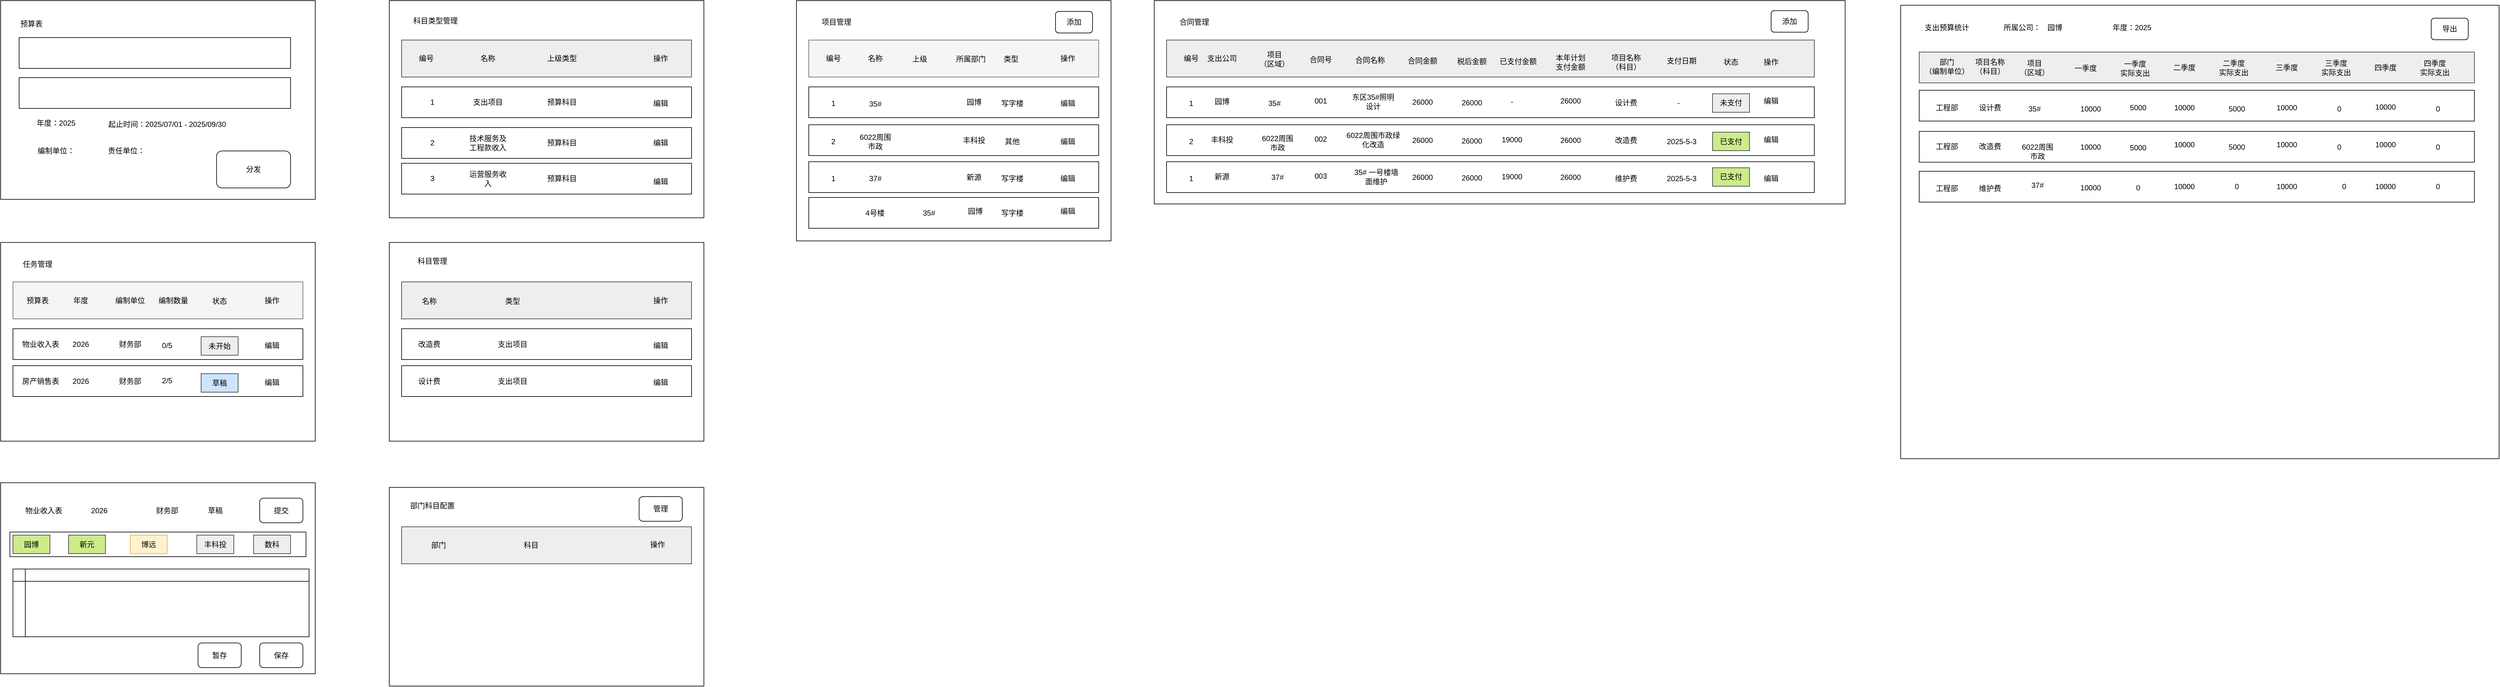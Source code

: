 <mxfile version="28.0.4">
  <diagram name="第 1 页" id="Y-6UnXWzn9jeEXDlogMS">
    <mxGraphModel dx="2514" dy="1351" grid="1" gridSize="10" guides="1" tooltips="1" connect="1" arrows="1" fold="1" page="1" pageScale="1" pageWidth="827" pageHeight="1169" math="0" shadow="0">
      <root>
        <mxCell id="0" />
        <mxCell id="1" parent="0" />
        <mxCell id="I_KxvgHxnJEYVX6ZV_vD-1" value="" style="rounded=0;whiteSpace=wrap;html=1;" parent="1" vertex="1">
          <mxGeometry x="50" y="80" width="510" height="322.5" as="geometry" />
        </mxCell>
        <mxCell id="I_KxvgHxnJEYVX6ZV_vD-2" value="预算表" style="text;html=1;align=center;verticalAlign=middle;whiteSpace=wrap;rounded=0;" parent="1" vertex="1">
          <mxGeometry x="70" y="102.5" width="60" height="30" as="geometry" />
        </mxCell>
        <mxCell id="I_KxvgHxnJEYVX6ZV_vD-3" value="" style="rounded=0;whiteSpace=wrap;html=1;" parent="1" vertex="1">
          <mxGeometry x="50" y="472.5" width="510" height="322.5" as="geometry" />
        </mxCell>
        <mxCell id="I_KxvgHxnJEYVX6ZV_vD-4" value="任务管理" style="text;html=1;align=center;verticalAlign=middle;whiteSpace=wrap;rounded=0;" parent="1" vertex="1">
          <mxGeometry x="80" y="492.5" width="60" height="30" as="geometry" />
        </mxCell>
        <mxCell id="I_KxvgHxnJEYVX6ZV_vD-5" value="" style="rounded=0;whiteSpace=wrap;html=1;fillColor=#f5f5f5;fontColor=#333333;strokeColor=#666666;" parent="1" vertex="1">
          <mxGeometry x="70" y="536.5" width="470" height="60" as="geometry" />
        </mxCell>
        <mxCell id="I_KxvgHxnJEYVX6ZV_vD-6" value="预算表" style="text;html=1;align=center;verticalAlign=middle;whiteSpace=wrap;rounded=0;" parent="1" vertex="1">
          <mxGeometry x="80" y="551.5" width="60" height="30" as="geometry" />
        </mxCell>
        <mxCell id="I_KxvgHxnJEYVX6ZV_vD-7" value="年度" style="text;html=1;align=center;verticalAlign=middle;whiteSpace=wrap;rounded=0;" parent="1" vertex="1">
          <mxGeometry x="150" y="551.5" width="60" height="30" as="geometry" />
        </mxCell>
        <mxCell id="I_KxvgHxnJEYVX6ZV_vD-8" value="编制单位" style="text;html=1;align=center;verticalAlign=middle;whiteSpace=wrap;rounded=0;" parent="1" vertex="1">
          <mxGeometry x="230" y="551.5" width="60" height="30" as="geometry" />
        </mxCell>
        <mxCell id="I_KxvgHxnJEYVX6ZV_vD-9" value="状态" style="text;html=1;align=center;verticalAlign=middle;whiteSpace=wrap;rounded=0;" parent="1" vertex="1">
          <mxGeometry x="375" y="552.5" width="60" height="30" as="geometry" />
        </mxCell>
        <mxCell id="I_KxvgHxnJEYVX6ZV_vD-10" value="操作" style="text;html=1;align=center;verticalAlign=middle;whiteSpace=wrap;rounded=0;" parent="1" vertex="1">
          <mxGeometry x="460" y="551.5" width="60" height="30" as="geometry" />
        </mxCell>
        <mxCell id="I_KxvgHxnJEYVX6ZV_vD-11" value="分发" style="rounded=1;whiteSpace=wrap;html=1;" parent="1" vertex="1">
          <mxGeometry x="400" y="324" width="120" height="60" as="geometry" />
        </mxCell>
        <mxCell id="I_KxvgHxnJEYVX6ZV_vD-12" value="" style="rounded=0;whiteSpace=wrap;html=1;" parent="1" vertex="1">
          <mxGeometry x="50" y="862.5" width="510" height="310" as="geometry" />
        </mxCell>
        <mxCell id="I_KxvgHxnJEYVX6ZV_vD-13" value="物业收入表" style="text;html=1;align=center;verticalAlign=middle;whiteSpace=wrap;rounded=0;" parent="1" vertex="1">
          <mxGeometry x="80" y="892.5" width="80" height="30" as="geometry" />
        </mxCell>
        <mxCell id="I_KxvgHxnJEYVX6ZV_vD-14" value="2026" style="text;html=1;align=center;verticalAlign=middle;whiteSpace=wrap;rounded=0;" parent="1" vertex="1">
          <mxGeometry x="180" y="892.5" width="60" height="30" as="geometry" />
        </mxCell>
        <mxCell id="I_KxvgHxnJEYVX6ZV_vD-15" value="财务部" style="text;html=1;align=center;verticalAlign=middle;whiteSpace=wrap;rounded=0;" parent="1" vertex="1">
          <mxGeometry x="290" y="892.5" width="60" height="30" as="geometry" />
        </mxCell>
        <mxCell id="I_KxvgHxnJEYVX6ZV_vD-16" value="草稿" style="text;html=1;align=center;verticalAlign=middle;whiteSpace=wrap;rounded=0;" parent="1" vertex="1">
          <mxGeometry x="368" y="892.5" width="60" height="30" as="geometry" />
        </mxCell>
        <mxCell id="I_KxvgHxnJEYVX6ZV_vD-17" value="" style="rounded=0;whiteSpace=wrap;html=1;" parent="1" vertex="1">
          <mxGeometry x="65" y="942.5" width="480" height="40" as="geometry" />
        </mxCell>
        <mxCell id="I_KxvgHxnJEYVX6ZV_vD-18" value="园博" style="text;html=1;align=center;verticalAlign=middle;whiteSpace=wrap;rounded=0;fillColor=#cdeb8b;strokeColor=#36393d;" parent="1" vertex="1">
          <mxGeometry x="70" y="947.5" width="60" height="30" as="geometry" />
        </mxCell>
        <mxCell id="I_KxvgHxnJEYVX6ZV_vD-19" value="新元" style="text;html=1;align=center;verticalAlign=middle;whiteSpace=wrap;rounded=0;fillColor=#cdeb8b;strokeColor=#36393d;" parent="1" vertex="1">
          <mxGeometry x="160" y="947.5" width="60" height="30" as="geometry" />
        </mxCell>
        <mxCell id="I_KxvgHxnJEYVX6ZV_vD-20" value="博远" style="text;html=1;align=center;verticalAlign=middle;whiteSpace=wrap;rounded=0;fillColor=#fff2cc;strokeColor=#d6b656;" parent="1" vertex="1">
          <mxGeometry x="260" y="947.5" width="60" height="30" as="geometry" />
        </mxCell>
        <mxCell id="I_KxvgHxnJEYVX6ZV_vD-21" value="丰科投" style="text;html=1;align=center;verticalAlign=middle;whiteSpace=wrap;rounded=0;fillColor=#eeeeee;strokeColor=#36393d;" parent="1" vertex="1">
          <mxGeometry x="368" y="947.5" width="60" height="30" as="geometry" />
        </mxCell>
        <mxCell id="I_KxvgHxnJEYVX6ZV_vD-22" value="数科" style="text;html=1;align=center;verticalAlign=middle;whiteSpace=wrap;rounded=0;fillColor=#eeeeee;strokeColor=#36393d;" parent="1" vertex="1">
          <mxGeometry x="460" y="947.5" width="60" height="30" as="geometry" />
        </mxCell>
        <mxCell id="I_KxvgHxnJEYVX6ZV_vD-23" value="" style="shape=internalStorage;whiteSpace=wrap;html=1;backgroundOutline=1;" parent="1" vertex="1">
          <mxGeometry x="70" y="1002.5" width="480" height="110" as="geometry" />
        </mxCell>
        <mxCell id="I_KxvgHxnJEYVX6ZV_vD-24" value="提交" style="rounded=1;whiteSpace=wrap;html=1;" parent="1" vertex="1">
          <mxGeometry x="470" y="887.5" width="70" height="40" as="geometry" />
        </mxCell>
        <mxCell id="I_KxvgHxnJEYVX6ZV_vD-25" value="保存" style="rounded=1;whiteSpace=wrap;html=1;" parent="1" vertex="1">
          <mxGeometry x="470" y="1122.5" width="70" height="40" as="geometry" />
        </mxCell>
        <mxCell id="I_KxvgHxnJEYVX6ZV_vD-26" value="" style="rounded=0;whiteSpace=wrap;html=1;" parent="1" vertex="1">
          <mxGeometry x="70" y="612.5" width="470" height="50" as="geometry" />
        </mxCell>
        <mxCell id="I_KxvgHxnJEYVX6ZV_vD-27" value="物业收入表" style="text;html=1;align=center;verticalAlign=middle;whiteSpace=wrap;rounded=0;" parent="1" vertex="1">
          <mxGeometry x="80" y="622.5" width="70" height="30" as="geometry" />
        </mxCell>
        <mxCell id="I_KxvgHxnJEYVX6ZV_vD-28" value="2026" style="text;html=1;align=center;verticalAlign=middle;whiteSpace=wrap;rounded=0;" parent="1" vertex="1">
          <mxGeometry x="150" y="622.5" width="60" height="30" as="geometry" />
        </mxCell>
        <mxCell id="I_KxvgHxnJEYVX6ZV_vD-29" value="财务部" style="text;html=1;align=center;verticalAlign=middle;whiteSpace=wrap;rounded=0;" parent="1" vertex="1">
          <mxGeometry x="230" y="622.5" width="60" height="30" as="geometry" />
        </mxCell>
        <mxCell id="I_KxvgHxnJEYVX6ZV_vD-30" value="未开始" style="text;html=1;align=center;verticalAlign=middle;whiteSpace=wrap;rounded=0;fillColor=#eeeeee;strokeColor=#36393d;" parent="1" vertex="1">
          <mxGeometry x="375" y="625.5" width="60" height="30" as="geometry" />
        </mxCell>
        <mxCell id="I_KxvgHxnJEYVX6ZV_vD-31" value="编辑" style="text;html=1;align=center;verticalAlign=middle;whiteSpace=wrap;rounded=0;" parent="1" vertex="1">
          <mxGeometry x="460" y="624.5" width="60" height="30" as="geometry" />
        </mxCell>
        <mxCell id="I_KxvgHxnJEYVX6ZV_vD-32" value="" style="rounded=0;whiteSpace=wrap;html=1;" parent="1" vertex="1">
          <mxGeometry x="70" y="672.5" width="470" height="50" as="geometry" />
        </mxCell>
        <mxCell id="I_KxvgHxnJEYVX6ZV_vD-33" value="房产销售表" style="text;html=1;align=center;verticalAlign=middle;whiteSpace=wrap;rounded=0;" parent="1" vertex="1">
          <mxGeometry x="80" y="682.5" width="70" height="30" as="geometry" />
        </mxCell>
        <mxCell id="I_KxvgHxnJEYVX6ZV_vD-34" value="2026" style="text;html=1;align=center;verticalAlign=middle;whiteSpace=wrap;rounded=0;" parent="1" vertex="1">
          <mxGeometry x="150" y="682.5" width="60" height="30" as="geometry" />
        </mxCell>
        <mxCell id="I_KxvgHxnJEYVX6ZV_vD-35" value="财务部" style="text;html=1;align=center;verticalAlign=middle;whiteSpace=wrap;rounded=0;" parent="1" vertex="1">
          <mxGeometry x="230" y="682.5" width="60" height="30" as="geometry" />
        </mxCell>
        <mxCell id="I_KxvgHxnJEYVX6ZV_vD-36" value="草稿" style="text;html=1;align=center;verticalAlign=middle;whiteSpace=wrap;rounded=0;fillColor=#cce5ff;strokeColor=#36393d;" parent="1" vertex="1">
          <mxGeometry x="375" y="685.5" width="60" height="30" as="geometry" />
        </mxCell>
        <mxCell id="I_KxvgHxnJEYVX6ZV_vD-37" value="编辑" style="text;html=1;align=center;verticalAlign=middle;whiteSpace=wrap;rounded=0;" parent="1" vertex="1">
          <mxGeometry x="460" y="684.5" width="60" height="30" as="geometry" />
        </mxCell>
        <mxCell id="I_KxvgHxnJEYVX6ZV_vD-38" value="" style="rounded=0;whiteSpace=wrap;html=1;" parent="1" vertex="1">
          <mxGeometry x="80" y="140" width="440" height="50" as="geometry" />
        </mxCell>
        <mxCell id="I_KxvgHxnJEYVX6ZV_vD-39" value="" style="rounded=0;whiteSpace=wrap;html=1;" parent="1" vertex="1">
          <mxGeometry x="80" y="205" width="440" height="50" as="geometry" />
        </mxCell>
        <mxCell id="I_KxvgHxnJEYVX6ZV_vD-80" value="" style="rounded=0;whiteSpace=wrap;html=1;" parent="1" vertex="1">
          <mxGeometry x="1340" y="80" width="510" height="390" as="geometry" />
        </mxCell>
        <mxCell id="I_KxvgHxnJEYVX6ZV_vD-81" value="项目管理" style="text;html=1;align=center;verticalAlign=middle;whiteSpace=wrap;rounded=0;" parent="1" vertex="1">
          <mxGeometry x="1340" y="100" width="130" height="30" as="geometry" />
        </mxCell>
        <mxCell id="I_KxvgHxnJEYVX6ZV_vD-82" value="" style="rounded=0;whiteSpace=wrap;html=1;fillColor=#f5f5f5;fontColor=#333333;strokeColor=#666666;" parent="1" vertex="1">
          <mxGeometry x="1360" y="144" width="470" height="60" as="geometry" />
        </mxCell>
        <mxCell id="I_KxvgHxnJEYVX6ZV_vD-83" value="编号" style="text;html=1;align=center;verticalAlign=middle;whiteSpace=wrap;rounded=0;" parent="1" vertex="1">
          <mxGeometry x="1370" y="159" width="60" height="30" as="geometry" />
        </mxCell>
        <mxCell id="I_KxvgHxnJEYVX6ZV_vD-84" value="名称" style="text;html=1;align=center;verticalAlign=middle;whiteSpace=wrap;rounded=0;" parent="1" vertex="1">
          <mxGeometry x="1437.5" y="159" width="60" height="30" as="geometry" />
        </mxCell>
        <mxCell id="I_KxvgHxnJEYVX6ZV_vD-85" value="所属部门" style="text;html=1;align=center;verticalAlign=middle;whiteSpace=wrap;rounded=0;" parent="1" vertex="1">
          <mxGeometry x="1593" y="160" width="60" height="30" as="geometry" />
        </mxCell>
        <mxCell id="I_KxvgHxnJEYVX6ZV_vD-86" value="操作" style="text;html=1;align=center;verticalAlign=middle;whiteSpace=wrap;rounded=0;" parent="1" vertex="1">
          <mxGeometry x="1750" y="159" width="60" height="30" as="geometry" />
        </mxCell>
        <mxCell id="I_KxvgHxnJEYVX6ZV_vD-87" value="" style="rounded=0;whiteSpace=wrap;html=1;" parent="1" vertex="1">
          <mxGeometry x="1360" y="220" width="470" height="50" as="geometry" />
        </mxCell>
        <mxCell id="I_KxvgHxnJEYVX6ZV_vD-88" value="园博" style="text;html=1;align=center;verticalAlign=middle;whiteSpace=wrap;rounded=0;" parent="1" vertex="1">
          <mxGeometry x="1598" y="230" width="60" height="30" as="geometry" />
        </mxCell>
        <mxCell id="I_KxvgHxnJEYVX6ZV_vD-89" value="编辑" style="text;html=1;align=center;verticalAlign=middle;whiteSpace=wrap;rounded=0;" parent="1" vertex="1">
          <mxGeometry x="1750" y="232" width="60" height="30" as="geometry" />
        </mxCell>
        <mxCell id="I_KxvgHxnJEYVX6ZV_vD-97" value="" style="rounded=0;whiteSpace=wrap;html=1;" parent="1" vertex="1">
          <mxGeometry x="1360" y="399.5" width="470" height="50" as="geometry" />
        </mxCell>
        <mxCell id="I_KxvgHxnJEYVX6ZV_vD-98" value="4号楼" style="text;html=1;align=center;verticalAlign=middle;whiteSpace=wrap;rounded=0;" parent="1" vertex="1">
          <mxGeometry x="1410" y="409.5" width="115" height="30" as="geometry" />
        </mxCell>
        <mxCell id="I_KxvgHxnJEYVX6ZV_vD-101" value="类型" style="text;html=1;align=center;verticalAlign=middle;whiteSpace=wrap;rounded=0;" parent="1" vertex="1">
          <mxGeometry x="1658" y="160" width="60" height="30" as="geometry" />
        </mxCell>
        <mxCell id="I_KxvgHxnJEYVX6ZV_vD-102" value="写字楼" style="text;html=1;align=center;verticalAlign=middle;whiteSpace=wrap;rounded=0;" parent="1" vertex="1">
          <mxGeometry x="1660" y="232" width="60" height="30" as="geometry" />
        </mxCell>
        <mxCell id="I_KxvgHxnJEYVX6ZV_vD-103" value="35#" style="text;html=1;align=center;verticalAlign=middle;whiteSpace=wrap;rounded=0;" parent="1" vertex="1">
          <mxGeometry x="1437.5" y="232.75" width="60" height="30" as="geometry" />
        </mxCell>
        <mxCell id="I_KxvgHxnJEYVX6ZV_vD-104" value="1" style="text;html=1;align=center;verticalAlign=middle;whiteSpace=wrap;rounded=0;" parent="1" vertex="1">
          <mxGeometry x="1370" y="232" width="60" height="30" as="geometry" />
        </mxCell>
        <mxCell id="I_KxvgHxnJEYVX6ZV_vD-105" value="" style="rounded=0;whiteSpace=wrap;html=1;" parent="1" vertex="1">
          <mxGeometry x="1360" y="281.5" width="470" height="50" as="geometry" />
        </mxCell>
        <mxCell id="I_KxvgHxnJEYVX6ZV_vD-106" value="丰科投" style="text;html=1;align=center;verticalAlign=middle;whiteSpace=wrap;rounded=0;" parent="1" vertex="1">
          <mxGeometry x="1598" y="291.5" width="60" height="30" as="geometry" />
        </mxCell>
        <mxCell id="I_KxvgHxnJEYVX6ZV_vD-107" value="编辑" style="text;html=1;align=center;verticalAlign=middle;whiteSpace=wrap;rounded=0;" parent="1" vertex="1">
          <mxGeometry x="1750" y="293.5" width="60" height="30" as="geometry" />
        </mxCell>
        <mxCell id="I_KxvgHxnJEYVX6ZV_vD-108" value="其他" style="text;html=1;align=center;verticalAlign=middle;whiteSpace=wrap;rounded=0;" parent="1" vertex="1">
          <mxGeometry x="1660" y="293.5" width="60" height="30" as="geometry" />
        </mxCell>
        <mxCell id="I_KxvgHxnJEYVX6ZV_vD-109" value="6022周围市政" style="text;html=1;align=center;verticalAlign=middle;whiteSpace=wrap;rounded=0;" parent="1" vertex="1">
          <mxGeometry x="1437.5" y="294.25" width="60" height="30" as="geometry" />
        </mxCell>
        <mxCell id="I_KxvgHxnJEYVX6ZV_vD-110" value="2" style="text;html=1;align=center;verticalAlign=middle;whiteSpace=wrap;rounded=0;" parent="1" vertex="1">
          <mxGeometry x="1370" y="293.5" width="60" height="30" as="geometry" />
        </mxCell>
        <mxCell id="I_KxvgHxnJEYVX6ZV_vD-111" value="" style="rounded=0;whiteSpace=wrap;html=1;" parent="1" vertex="1">
          <mxGeometry x="1360" y="341.5" width="470" height="50" as="geometry" />
        </mxCell>
        <mxCell id="I_KxvgHxnJEYVX6ZV_vD-112" value="新源" style="text;html=1;align=center;verticalAlign=middle;whiteSpace=wrap;rounded=0;" parent="1" vertex="1">
          <mxGeometry x="1598" y="351.5" width="60" height="30" as="geometry" />
        </mxCell>
        <mxCell id="I_KxvgHxnJEYVX6ZV_vD-113" value="编辑" style="text;html=1;align=center;verticalAlign=middle;whiteSpace=wrap;rounded=0;" parent="1" vertex="1">
          <mxGeometry x="1750" y="353.5" width="60" height="30" as="geometry" />
        </mxCell>
        <mxCell id="I_KxvgHxnJEYVX6ZV_vD-114" value="写字楼" style="text;html=1;align=center;verticalAlign=middle;whiteSpace=wrap;rounded=0;" parent="1" vertex="1">
          <mxGeometry x="1660" y="353.5" width="60" height="30" as="geometry" />
        </mxCell>
        <mxCell id="I_KxvgHxnJEYVX6ZV_vD-115" value="37#" style="text;html=1;align=center;verticalAlign=middle;whiteSpace=wrap;rounded=0;" parent="1" vertex="1">
          <mxGeometry x="1437.5" y="354.25" width="60" height="30" as="geometry" />
        </mxCell>
        <mxCell id="I_KxvgHxnJEYVX6ZV_vD-116" value="1" style="text;html=1;align=center;verticalAlign=middle;whiteSpace=wrap;rounded=0;" parent="1" vertex="1">
          <mxGeometry x="1370" y="353.5" width="60" height="30" as="geometry" />
        </mxCell>
        <mxCell id="I_KxvgHxnJEYVX6ZV_vD-128" value="添加" style="rounded=1;whiteSpace=wrap;html=1;" parent="1" vertex="1">
          <mxGeometry x="1760" y="97.5" width="60" height="35" as="geometry" />
        </mxCell>
        <mxCell id="SKkXFKjDcY55AdcUD5MD-1" value="" style="rounded=0;whiteSpace=wrap;html=1;" parent="1" vertex="1">
          <mxGeometry x="680" y="80" width="510" height="352.5" as="geometry" />
        </mxCell>
        <mxCell id="SKkXFKjDcY55AdcUD5MD-2" value="科目类型管理" style="text;html=1;align=center;verticalAlign=middle;whiteSpace=wrap;rounded=0;" parent="1" vertex="1">
          <mxGeometry x="690" y="97.5" width="130" height="30" as="geometry" />
        </mxCell>
        <mxCell id="SKkXFKjDcY55AdcUD5MD-3" value="" style="rounded=0;whiteSpace=wrap;html=1;fillColor=#eeeeee;strokeColor=#36393d;" parent="1" vertex="1">
          <mxGeometry x="700" y="144" width="470" height="60" as="geometry" />
        </mxCell>
        <mxCell id="SKkXFKjDcY55AdcUD5MD-4" value="编号" style="text;html=1;align=center;verticalAlign=middle;whiteSpace=wrap;rounded=0;" parent="1" vertex="1">
          <mxGeometry x="710" y="159" width="60" height="30" as="geometry" />
        </mxCell>
        <mxCell id="SKkXFKjDcY55AdcUD5MD-5" value="名称" style="text;html=1;align=center;verticalAlign=middle;whiteSpace=wrap;rounded=0;" parent="1" vertex="1">
          <mxGeometry x="810" y="159" width="60" height="30" as="geometry" />
        </mxCell>
        <mxCell id="SKkXFKjDcY55AdcUD5MD-6" value="上级类型" style="text;html=1;align=center;verticalAlign=middle;whiteSpace=wrap;rounded=0;" parent="1" vertex="1">
          <mxGeometry x="930" y="159" width="60" height="30" as="geometry" />
        </mxCell>
        <mxCell id="SKkXFKjDcY55AdcUD5MD-7" value="操作" style="text;html=1;align=center;verticalAlign=middle;whiteSpace=wrap;rounded=0;" parent="1" vertex="1">
          <mxGeometry x="1090" y="159" width="60" height="30" as="geometry" />
        </mxCell>
        <mxCell id="SKkXFKjDcY55AdcUD5MD-8" value="" style="rounded=0;whiteSpace=wrap;html=1;" parent="1" vertex="1">
          <mxGeometry x="700" y="220" width="470" height="50" as="geometry" />
        </mxCell>
        <mxCell id="SKkXFKjDcY55AdcUD5MD-9" value="支出项目" style="text;html=1;align=center;verticalAlign=middle;whiteSpace=wrap;rounded=0;" parent="1" vertex="1">
          <mxGeometry x="805" y="230" width="70" height="30" as="geometry" />
        </mxCell>
        <mxCell id="SKkXFKjDcY55AdcUD5MD-10" value="预算科目" style="text;html=1;align=center;verticalAlign=middle;whiteSpace=wrap;rounded=0;" parent="1" vertex="1">
          <mxGeometry x="930" y="230" width="60" height="30" as="geometry" />
        </mxCell>
        <mxCell id="SKkXFKjDcY55AdcUD5MD-11" value="编辑" style="text;html=1;align=center;verticalAlign=middle;whiteSpace=wrap;rounded=0;" parent="1" vertex="1">
          <mxGeometry x="1090" y="232" width="60" height="30" as="geometry" />
        </mxCell>
        <mxCell id="SKkXFKjDcY55AdcUD5MD-12" value="" style="rounded=0;whiteSpace=wrap;html=1;" parent="1" vertex="1">
          <mxGeometry x="680" y="472.5" width="510" height="322.5" as="geometry" />
        </mxCell>
        <mxCell id="SKkXFKjDcY55AdcUD5MD-13" value="科目管理" style="text;html=1;align=center;verticalAlign=middle;whiteSpace=wrap;rounded=0;" parent="1" vertex="1">
          <mxGeometry x="685" y="487.5" width="130" height="30" as="geometry" />
        </mxCell>
        <mxCell id="SKkXFKjDcY55AdcUD5MD-14" value="" style="rounded=0;whiteSpace=wrap;html=1;fillColor=#eeeeee;strokeColor=#36393d;" parent="1" vertex="1">
          <mxGeometry x="700" y="536.5" width="470" height="60" as="geometry" />
        </mxCell>
        <mxCell id="SKkXFKjDcY55AdcUD5MD-15" value="名称" style="text;html=1;align=center;verticalAlign=middle;whiteSpace=wrap;rounded=0;" parent="1" vertex="1">
          <mxGeometry x="715" y="552.5" width="60" height="30" as="geometry" />
        </mxCell>
        <mxCell id="SKkXFKjDcY55AdcUD5MD-16" value="操作" style="text;html=1;align=center;verticalAlign=middle;whiteSpace=wrap;rounded=0;" parent="1" vertex="1">
          <mxGeometry x="1090" y="551.5" width="60" height="30" as="geometry" />
        </mxCell>
        <mxCell id="SKkXFKjDcY55AdcUD5MD-17" value="" style="rounded=0;whiteSpace=wrap;html=1;" parent="1" vertex="1">
          <mxGeometry x="700" y="612.5" width="470" height="50" as="geometry" />
        </mxCell>
        <mxCell id="SKkXFKjDcY55AdcUD5MD-18" value="改造费" style="text;html=1;align=center;verticalAlign=middle;whiteSpace=wrap;rounded=0;" parent="1" vertex="1">
          <mxGeometry x="710" y="622.5" width="70" height="30" as="geometry" />
        </mxCell>
        <mxCell id="SKkXFKjDcY55AdcUD5MD-19" value="支出项目" style="text;html=1;align=center;verticalAlign=middle;whiteSpace=wrap;rounded=0;" parent="1" vertex="1">
          <mxGeometry x="850" y="622.5" width="60" height="30" as="geometry" />
        </mxCell>
        <mxCell id="SKkXFKjDcY55AdcUD5MD-21" value="编辑" style="text;html=1;align=center;verticalAlign=middle;whiteSpace=wrap;rounded=0;" parent="1" vertex="1">
          <mxGeometry x="1090" y="624.5" width="60" height="30" as="geometry" />
        </mxCell>
        <mxCell id="SKkXFKjDcY55AdcUD5MD-22" value="" style="rounded=0;whiteSpace=wrap;html=1;" parent="1" vertex="1">
          <mxGeometry x="700" y="672.5" width="470" height="50" as="geometry" />
        </mxCell>
        <mxCell id="SKkXFKjDcY55AdcUD5MD-23" value="设计费" style="text;html=1;align=center;verticalAlign=middle;whiteSpace=wrap;rounded=0;" parent="1" vertex="1">
          <mxGeometry x="710" y="682.5" width="70" height="30" as="geometry" />
        </mxCell>
        <mxCell id="SKkXFKjDcY55AdcUD5MD-24" value="支出项目" style="text;html=1;align=center;verticalAlign=middle;whiteSpace=wrap;rounded=0;" parent="1" vertex="1">
          <mxGeometry x="850" y="682.5" width="60" height="30" as="geometry" />
        </mxCell>
        <mxCell id="SKkXFKjDcY55AdcUD5MD-26" value="编辑" style="text;html=1;align=center;verticalAlign=middle;whiteSpace=wrap;rounded=0;" parent="1" vertex="1">
          <mxGeometry x="1090" y="684.5" width="60" height="30" as="geometry" />
        </mxCell>
        <mxCell id="SKkXFKjDcY55AdcUD5MD-28" value="类型" style="text;html=1;align=center;verticalAlign=middle;whiteSpace=wrap;rounded=0;" parent="1" vertex="1">
          <mxGeometry x="850" y="552.5" width="60" height="30" as="geometry" />
        </mxCell>
        <mxCell id="SKkXFKjDcY55AdcUD5MD-29" value="" style="rounded=0;whiteSpace=wrap;html=1;" parent="1" vertex="1">
          <mxGeometry x="700" y="286" width="470" height="50" as="geometry" />
        </mxCell>
        <mxCell id="SKkXFKjDcY55AdcUD5MD-30" value="技术服务及工程款收入" style="text;html=1;align=center;verticalAlign=middle;whiteSpace=wrap;rounded=0;" parent="1" vertex="1">
          <mxGeometry x="805" y="296" width="70" height="30" as="geometry" />
        </mxCell>
        <mxCell id="SKkXFKjDcY55AdcUD5MD-31" value="预算科目" style="text;html=1;align=center;verticalAlign=middle;whiteSpace=wrap;rounded=0;" parent="1" vertex="1">
          <mxGeometry x="930" y="296" width="60" height="30" as="geometry" />
        </mxCell>
        <mxCell id="SKkXFKjDcY55AdcUD5MD-32" value="" style="rounded=0;whiteSpace=wrap;html=1;" parent="1" vertex="1">
          <mxGeometry x="700" y="344" width="470" height="50" as="geometry" />
        </mxCell>
        <mxCell id="SKkXFKjDcY55AdcUD5MD-33" value="运营服务收入" style="text;html=1;align=center;verticalAlign=middle;whiteSpace=wrap;rounded=0;" parent="1" vertex="1">
          <mxGeometry x="805" y="354" width="70" height="30" as="geometry" />
        </mxCell>
        <mxCell id="SKkXFKjDcY55AdcUD5MD-34" value="预算科目" style="text;html=1;align=center;verticalAlign=middle;whiteSpace=wrap;rounded=0;" parent="1" vertex="1">
          <mxGeometry x="930" y="354" width="60" height="30" as="geometry" />
        </mxCell>
        <mxCell id="SKkXFKjDcY55AdcUD5MD-35" value="1" style="text;html=1;align=center;verticalAlign=middle;whiteSpace=wrap;rounded=0;" parent="1" vertex="1">
          <mxGeometry x="715" y="230" width="70" height="30" as="geometry" />
        </mxCell>
        <mxCell id="SKkXFKjDcY55AdcUD5MD-36" value="2" style="text;html=1;align=center;verticalAlign=middle;whiteSpace=wrap;rounded=0;" parent="1" vertex="1">
          <mxGeometry x="715" y="296" width="70" height="30" as="geometry" />
        </mxCell>
        <mxCell id="SKkXFKjDcY55AdcUD5MD-37" value="3" style="text;html=1;align=center;verticalAlign=middle;whiteSpace=wrap;rounded=0;" parent="1" vertex="1">
          <mxGeometry x="715" y="354" width="70" height="30" as="geometry" />
        </mxCell>
        <mxCell id="SKkXFKjDcY55AdcUD5MD-38" value="编辑" style="text;html=1;align=center;verticalAlign=middle;whiteSpace=wrap;rounded=0;" parent="1" vertex="1">
          <mxGeometry x="1090" y="296" width="60" height="30" as="geometry" />
        </mxCell>
        <mxCell id="SKkXFKjDcY55AdcUD5MD-39" value="编辑" style="text;html=1;align=center;verticalAlign=middle;whiteSpace=wrap;rounded=0;" parent="1" vertex="1">
          <mxGeometry x="1090" y="358.5" width="60" height="30" as="geometry" />
        </mxCell>
        <mxCell id="SKkXFKjDcY55AdcUD5MD-40" value="" style="rounded=0;whiteSpace=wrap;html=1;" parent="1" vertex="1">
          <mxGeometry x="3130" y="87.5" width="970" height="736" as="geometry" />
        </mxCell>
        <mxCell id="SKkXFKjDcY55AdcUD5MD-41" value="" style="rounded=0;whiteSpace=wrap;html=1;" parent="1" vertex="1">
          <mxGeometry x="3160" y="357" width="900" height="50" as="geometry" />
        </mxCell>
        <mxCell id="SKkXFKjDcY55AdcUD5MD-42" value="支出预算统计" style="text;html=1;align=center;verticalAlign=middle;whiteSpace=wrap;rounded=0;" parent="1" vertex="1">
          <mxGeometry x="3140" y="108.5" width="130" height="30" as="geometry" />
        </mxCell>
        <mxCell id="SKkXFKjDcY55AdcUD5MD-43" value="所属公司：" style="text;html=1;align=center;verticalAlign=middle;whiteSpace=wrap;rounded=0;" parent="1" vertex="1">
          <mxGeometry x="3272" y="108.5" width="110" height="30" as="geometry" />
        </mxCell>
        <mxCell id="SKkXFKjDcY55AdcUD5MD-44" value="园博" style="text;html=1;align=center;verticalAlign=middle;whiteSpace=wrap;rounded=0;" parent="1" vertex="1">
          <mxGeometry x="3350" y="108.5" width="60" height="30" as="geometry" />
        </mxCell>
        <mxCell id="SKkXFKjDcY55AdcUD5MD-45" value="" style="rounded=0;whiteSpace=wrap;html=1;fillColor=#eeeeee;strokeColor=#36393d;" parent="1" vertex="1">
          <mxGeometry x="3160" y="163.5" width="900" height="50" as="geometry" />
        </mxCell>
        <mxCell id="SKkXFKjDcY55AdcUD5MD-46" value="" style="rounded=0;whiteSpace=wrap;html=1;" parent="1" vertex="1">
          <mxGeometry x="3160" y="225.5" width="900" height="50" as="geometry" />
        </mxCell>
        <mxCell id="SKkXFKjDcY55AdcUD5MD-47" value="" style="rounded=0;whiteSpace=wrap;html=1;" parent="1" vertex="1">
          <mxGeometry x="3160" y="292.25" width="900" height="50" as="geometry" />
        </mxCell>
        <mxCell id="SKkXFKjDcY55AdcUD5MD-48" value="设计费" style="text;html=1;align=center;verticalAlign=middle;whiteSpace=wrap;rounded=0;" parent="1" vertex="1">
          <mxGeometry x="3240" y="238.5" width="70" height="30" as="geometry" />
        </mxCell>
        <mxCell id="SKkXFKjDcY55AdcUD5MD-49" value="改造费" style="text;html=1;align=center;verticalAlign=middle;whiteSpace=wrap;rounded=0;" parent="1" vertex="1">
          <mxGeometry x="3240" y="302.25" width="70" height="30" as="geometry" />
        </mxCell>
        <mxCell id="SKkXFKjDcY55AdcUD5MD-50" value="维护费" style="text;html=1;align=center;verticalAlign=middle;whiteSpace=wrap;rounded=0;" parent="1" vertex="1">
          <mxGeometry x="3240" y="370" width="70" height="30" as="geometry" />
        </mxCell>
        <mxCell id="SKkXFKjDcY55AdcUD5MD-51" value="项目名称&lt;br&gt;（科目）" style="text;html=1;align=center;verticalAlign=middle;whiteSpace=wrap;rounded=0;" parent="1" vertex="1">
          <mxGeometry x="3235" y="172.13" width="80" height="30" as="geometry" />
        </mxCell>
        <mxCell id="SKkXFKjDcY55AdcUD5MD-52" value="部门&lt;br&gt;（编制单位）" style="text;html=1;align=center;verticalAlign=middle;whiteSpace=wrap;rounded=0;" parent="1" vertex="1">
          <mxGeometry x="3165" y="172.13" width="80" height="30" as="geometry" />
        </mxCell>
        <mxCell id="SKkXFKjDcY55AdcUD5MD-53" value="工程部" style="text;html=1;align=center;verticalAlign=middle;whiteSpace=wrap;rounded=0;" parent="1" vertex="1">
          <mxGeometry x="3170" y="238.5" width="70" height="30" as="geometry" />
        </mxCell>
        <mxCell id="SKkXFKjDcY55AdcUD5MD-54" value="工程部" style="text;html=1;align=center;verticalAlign=middle;whiteSpace=wrap;rounded=0;" parent="1" vertex="1">
          <mxGeometry x="3170" y="302.25" width="70" height="30" as="geometry" />
        </mxCell>
        <mxCell id="SKkXFKjDcY55AdcUD5MD-55" value="工程部" style="text;html=1;align=center;verticalAlign=middle;whiteSpace=wrap;rounded=0;" parent="1" vertex="1">
          <mxGeometry x="3170" y="369.5" width="70" height="30" as="geometry" />
        </mxCell>
        <mxCell id="SKkXFKjDcY55AdcUD5MD-56" value="一季度" style="text;html=1;align=center;verticalAlign=middle;whiteSpace=wrap;rounded=0;" parent="1" vertex="1">
          <mxGeometry x="3390" y="175.25" width="80" height="30" as="geometry" />
        </mxCell>
        <mxCell id="SKkXFKjDcY55AdcUD5MD-57" value="10000" style="text;html=1;align=center;verticalAlign=middle;whiteSpace=wrap;rounded=0;" parent="1" vertex="1">
          <mxGeometry x="3403" y="241" width="70" height="30" as="geometry" />
        </mxCell>
        <mxCell id="SKkXFKjDcY55AdcUD5MD-58" value="5000" style="text;html=1;align=center;verticalAlign=middle;whiteSpace=wrap;rounded=0;" parent="1" vertex="1">
          <mxGeometry x="3480" y="238.5" width="70" height="30" as="geometry" />
        </mxCell>
        <mxCell id="SKkXFKjDcY55AdcUD5MD-59" value="10000" style="text;html=1;align=center;verticalAlign=middle;whiteSpace=wrap;rounded=0;" parent="1" vertex="1">
          <mxGeometry x="3403" y="368.75" width="70" height="30" as="geometry" />
        </mxCell>
        <mxCell id="SKkXFKjDcY55AdcUD5MD-60" value="10000" style="text;html=1;align=center;verticalAlign=middle;whiteSpace=wrap;rounded=0;" parent="1" vertex="1">
          <mxGeometry x="3403" y="302.5" width="70" height="30" as="geometry" />
        </mxCell>
        <mxCell id="SKkXFKjDcY55AdcUD5MD-61" value="一季度&lt;br&gt;实际支出" style="text;html=1;align=center;verticalAlign=middle;whiteSpace=wrap;rounded=0;" parent="1" vertex="1">
          <mxGeometry x="3470" y="175.25" width="80" height="30" as="geometry" />
        </mxCell>
        <mxCell id="SKkXFKjDcY55AdcUD5MD-62" value="0" style="text;html=1;align=center;verticalAlign=middle;whiteSpace=wrap;rounded=0;" parent="1" vertex="1">
          <mxGeometry x="3480" y="368.75" width="70" height="30" as="geometry" />
        </mxCell>
        <mxCell id="SKkXFKjDcY55AdcUD5MD-63" value="5000" style="text;html=1;align=center;verticalAlign=middle;whiteSpace=wrap;rounded=0;" parent="1" vertex="1">
          <mxGeometry x="3480" y="304" width="70" height="30" as="geometry" />
        </mxCell>
        <mxCell id="SKkXFKjDcY55AdcUD5MD-64" value="二季度" style="text;html=1;align=center;verticalAlign=middle;whiteSpace=wrap;rounded=0;" parent="1" vertex="1">
          <mxGeometry x="3550" y="173.88" width="80" height="30" as="geometry" />
        </mxCell>
        <mxCell id="SKkXFKjDcY55AdcUD5MD-65" value="10000" style="text;html=1;align=center;verticalAlign=middle;whiteSpace=wrap;rounded=0;" parent="1" vertex="1">
          <mxGeometry x="3555" y="239" width="70" height="30" as="geometry" />
        </mxCell>
        <mxCell id="SKkXFKjDcY55AdcUD5MD-66" value="5000" style="text;html=1;align=center;verticalAlign=middle;whiteSpace=wrap;rounded=0;" parent="1" vertex="1">
          <mxGeometry x="3640" y="241.38" width="70" height="30" as="geometry" />
        </mxCell>
        <mxCell id="SKkXFKjDcY55AdcUD5MD-67" value="10000" style="text;html=1;align=center;verticalAlign=middle;whiteSpace=wrap;rounded=0;" parent="1" vertex="1">
          <mxGeometry x="3555" y="366.75" width="70" height="30" as="geometry" />
        </mxCell>
        <mxCell id="SKkXFKjDcY55AdcUD5MD-68" value="10000" style="text;html=1;align=center;verticalAlign=middle;whiteSpace=wrap;rounded=0;" parent="1" vertex="1">
          <mxGeometry x="3555" y="298.75" width="70" height="30" as="geometry" />
        </mxCell>
        <mxCell id="SKkXFKjDcY55AdcUD5MD-69" value="二季度&lt;br&gt;实际支出" style="text;html=1;align=center;verticalAlign=middle;whiteSpace=wrap;rounded=0;" parent="1" vertex="1">
          <mxGeometry x="3630" y="173.88" width="80" height="30" as="geometry" />
        </mxCell>
        <mxCell id="SKkXFKjDcY55AdcUD5MD-70" value="0" style="text;html=1;align=center;verticalAlign=middle;whiteSpace=wrap;rounded=0;" parent="1" vertex="1">
          <mxGeometry x="3640" y="366.75" width="70" height="30" as="geometry" />
        </mxCell>
        <mxCell id="SKkXFKjDcY55AdcUD5MD-71" value="5000" style="text;html=1;align=center;verticalAlign=middle;whiteSpace=wrap;rounded=0;" parent="1" vertex="1">
          <mxGeometry x="3640" y="302.63" width="70" height="30" as="geometry" />
        </mxCell>
        <mxCell id="SKkXFKjDcY55AdcUD5MD-72" value="年度：2025" style="text;html=1;align=center;verticalAlign=middle;whiteSpace=wrap;rounded=0;" parent="1" vertex="1">
          <mxGeometry x="3450" y="108.5" width="110" height="30" as="geometry" />
        </mxCell>
        <mxCell id="SKkXFKjDcY55AdcUD5MD-73" value="三季度" style="text;html=1;align=center;verticalAlign=middle;whiteSpace=wrap;rounded=0;" parent="1" vertex="1">
          <mxGeometry x="3716" y="173.88" width="80" height="30" as="geometry" />
        </mxCell>
        <mxCell id="SKkXFKjDcY55AdcUD5MD-74" value="10000" style="text;html=1;align=center;verticalAlign=middle;whiteSpace=wrap;rounded=0;" parent="1" vertex="1">
          <mxGeometry x="3721" y="239" width="70" height="30" as="geometry" />
        </mxCell>
        <mxCell id="SKkXFKjDcY55AdcUD5MD-75" value="0" style="text;html=1;align=center;verticalAlign=middle;whiteSpace=wrap;rounded=0;" parent="1" vertex="1">
          <mxGeometry x="3806" y="241.38" width="70" height="30" as="geometry" />
        </mxCell>
        <mxCell id="SKkXFKjDcY55AdcUD5MD-76" value="10000" style="text;html=1;align=center;verticalAlign=middle;whiteSpace=wrap;rounded=0;" parent="1" vertex="1">
          <mxGeometry x="3721" y="366.75" width="70" height="30" as="geometry" />
        </mxCell>
        <mxCell id="SKkXFKjDcY55AdcUD5MD-77" value="10000" style="text;html=1;align=center;verticalAlign=middle;whiteSpace=wrap;rounded=0;" parent="1" vertex="1">
          <mxGeometry x="3721" y="298.75" width="70" height="30" as="geometry" />
        </mxCell>
        <mxCell id="SKkXFKjDcY55AdcUD5MD-78" value="三季度&lt;br&gt;实际支出" style="text;html=1;align=center;verticalAlign=middle;whiteSpace=wrap;rounded=0;" parent="1" vertex="1">
          <mxGeometry x="3796" y="173.88" width="80" height="30" as="geometry" />
        </mxCell>
        <mxCell id="SKkXFKjDcY55AdcUD5MD-79" value="0" style="text;html=1;align=center;verticalAlign=middle;whiteSpace=wrap;rounded=0;" parent="1" vertex="1">
          <mxGeometry x="3814" y="367.38" width="70" height="30" as="geometry" />
        </mxCell>
        <mxCell id="SKkXFKjDcY55AdcUD5MD-80" value="0" style="text;html=1;align=center;verticalAlign=middle;whiteSpace=wrap;rounded=0;" parent="1" vertex="1">
          <mxGeometry x="3806" y="302.63" width="70" height="30" as="geometry" />
        </mxCell>
        <mxCell id="SKkXFKjDcY55AdcUD5MD-81" value="四季度" style="text;html=1;align=center;verticalAlign=middle;whiteSpace=wrap;rounded=0;" parent="1" vertex="1">
          <mxGeometry x="3876" y="173.88" width="80" height="30" as="geometry" />
        </mxCell>
        <mxCell id="SKkXFKjDcY55AdcUD5MD-82" value="10000" style="text;html=1;align=center;verticalAlign=middle;whiteSpace=wrap;rounded=0;" parent="1" vertex="1">
          <mxGeometry x="3881" y="238" width="70" height="30" as="geometry" />
        </mxCell>
        <mxCell id="SKkXFKjDcY55AdcUD5MD-83" value="0" style="text;html=1;align=center;verticalAlign=middle;whiteSpace=wrap;rounded=0;" parent="1" vertex="1">
          <mxGeometry x="3966" y="241.38" width="70" height="30" as="geometry" />
        </mxCell>
        <mxCell id="SKkXFKjDcY55AdcUD5MD-84" value="10000" style="text;html=1;align=center;verticalAlign=middle;whiteSpace=wrap;rounded=0;" parent="1" vertex="1">
          <mxGeometry x="3881" y="366.75" width="70" height="30" as="geometry" />
        </mxCell>
        <mxCell id="SKkXFKjDcY55AdcUD5MD-85" value="10000" style="text;html=1;align=center;verticalAlign=middle;whiteSpace=wrap;rounded=0;" parent="1" vertex="1">
          <mxGeometry x="3881" y="298.75" width="70" height="30" as="geometry" />
        </mxCell>
        <mxCell id="SKkXFKjDcY55AdcUD5MD-86" value="四季度&lt;br&gt;实际支出" style="text;html=1;align=center;verticalAlign=middle;whiteSpace=wrap;rounded=0;" parent="1" vertex="1">
          <mxGeometry x="3956" y="173.88" width="80" height="30" as="geometry" />
        </mxCell>
        <mxCell id="SKkXFKjDcY55AdcUD5MD-87" value="0" style="text;html=1;align=center;verticalAlign=middle;whiteSpace=wrap;rounded=0;" parent="1" vertex="1">
          <mxGeometry x="3966" y="366.75" width="70" height="30" as="geometry" />
        </mxCell>
        <mxCell id="SKkXFKjDcY55AdcUD5MD-88" value="0" style="text;html=1;align=center;verticalAlign=middle;whiteSpace=wrap;rounded=0;" parent="1" vertex="1">
          <mxGeometry x="3966" y="302.63" width="70" height="30" as="geometry" />
        </mxCell>
        <mxCell id="SKkXFKjDcY55AdcUD5MD-89" value="项目&lt;br&gt;（区域）" style="text;html=1;align=center;verticalAlign=middle;whiteSpace=wrap;rounded=0;" parent="1" vertex="1">
          <mxGeometry x="3312" y="173.88" width="70" height="30" as="geometry" />
        </mxCell>
        <mxCell id="SKkXFKjDcY55AdcUD5MD-90" value="35#" style="text;html=1;align=center;verticalAlign=middle;whiteSpace=wrap;rounded=0;" parent="1" vertex="1">
          <mxGeometry x="3317" y="241" width="60" height="30" as="geometry" />
        </mxCell>
        <mxCell id="SKkXFKjDcY55AdcUD5MD-91" value="6022周围市政" style="text;html=1;align=center;verticalAlign=middle;whiteSpace=wrap;rounded=0;" parent="1" vertex="1">
          <mxGeometry x="3322" y="309.63" width="60" height="30" as="geometry" />
        </mxCell>
        <mxCell id="SKkXFKjDcY55AdcUD5MD-92" value="37#" style="text;html=1;align=center;verticalAlign=middle;whiteSpace=wrap;rounded=0;" parent="1" vertex="1">
          <mxGeometry x="3322" y="365.38" width="60" height="30" as="geometry" />
        </mxCell>
        <mxCell id="SKkXFKjDcY55AdcUD5MD-93" value="导出" style="rounded=1;whiteSpace=wrap;html=1;" parent="1" vertex="1">
          <mxGeometry x="3990" y="108.5" width="60" height="35" as="geometry" />
        </mxCell>
        <mxCell id="SKkXFKjDcY55AdcUD5MD-96" value="年度：2025" style="text;html=1;align=center;verticalAlign=middle;whiteSpace=wrap;rounded=0;" parent="1" vertex="1">
          <mxGeometry x="80" y="264" width="120" height="30" as="geometry" />
        </mxCell>
        <mxCell id="SKkXFKjDcY55AdcUD5MD-97" value="起止时间：2025/07/01 - 2025/09/30" style="text;html=1;align=center;verticalAlign=middle;whiteSpace=wrap;rounded=0;" parent="1" vertex="1">
          <mxGeometry x="205" y="266" width="230" height="30" as="geometry" />
        </mxCell>
        <mxCell id="SKkXFKjDcY55AdcUD5MD-98" value="编制单位：" style="text;html=1;align=center;verticalAlign=middle;whiteSpace=wrap;rounded=0;" parent="1" vertex="1">
          <mxGeometry x="80" y="309" width="120" height="30" as="geometry" />
        </mxCell>
        <mxCell id="SKkXFKjDcY55AdcUD5MD-99" value="责任单位：" style="text;html=1;align=center;verticalAlign=middle;whiteSpace=wrap;rounded=0;" parent="1" vertex="1">
          <mxGeometry x="204" y="309" width="100" height="30" as="geometry" />
        </mxCell>
        <mxCell id="SKkXFKjDcY55AdcUD5MD-101" value="" style="rounded=0;whiteSpace=wrap;html=1;" parent="1" vertex="1">
          <mxGeometry x="1920" y="80" width="1120" height="330" as="geometry" />
        </mxCell>
        <mxCell id="SKkXFKjDcY55AdcUD5MD-102" value="合同管理" style="text;html=1;align=center;verticalAlign=middle;whiteSpace=wrap;rounded=0;" parent="1" vertex="1">
          <mxGeometry x="1920" y="100" width="130" height="30" as="geometry" />
        </mxCell>
        <mxCell id="SKkXFKjDcY55AdcUD5MD-103" value="" style="rounded=0;whiteSpace=wrap;html=1;fillColor=#eeeeee;strokeColor=#36393d;" parent="1" vertex="1">
          <mxGeometry x="1940" y="144" width="1050" height="60" as="geometry" />
        </mxCell>
        <mxCell id="SKkXFKjDcY55AdcUD5MD-104" value="编号" style="text;html=1;align=center;verticalAlign=middle;whiteSpace=wrap;rounded=0;" parent="1" vertex="1">
          <mxGeometry x="1950" y="159" width="60" height="30" as="geometry" />
        </mxCell>
        <mxCell id="SKkXFKjDcY55AdcUD5MD-105" value="合同名称" style="text;html=1;align=center;verticalAlign=middle;whiteSpace=wrap;rounded=0;" parent="1" vertex="1">
          <mxGeometry x="2240" y="162" width="60" height="30" as="geometry" />
        </mxCell>
        <mxCell id="SKkXFKjDcY55AdcUD5MD-106" value="已支付金额" style="text;html=1;align=center;verticalAlign=middle;whiteSpace=wrap;rounded=0;" parent="1" vertex="1">
          <mxGeometry x="2470" y="163.88" width="80" height="30" as="geometry" />
        </mxCell>
        <mxCell id="SKkXFKjDcY55AdcUD5MD-107" value="操作" style="text;html=1;align=center;verticalAlign=middle;whiteSpace=wrap;rounded=0;" parent="1" vertex="1">
          <mxGeometry x="2890" y="164.88" width="60" height="30" as="geometry" />
        </mxCell>
        <mxCell id="SKkXFKjDcY55AdcUD5MD-108" value="" style="rounded=0;whiteSpace=wrap;html=1;" parent="1" vertex="1">
          <mxGeometry x="1940" y="220" width="1050" height="50" as="geometry" />
        </mxCell>
        <mxCell id="SKkXFKjDcY55AdcUD5MD-109" value="-" style="text;html=1;align=center;verticalAlign=middle;whiteSpace=wrap;rounded=0;" parent="1" vertex="1">
          <mxGeometry x="2470" y="229" width="60" height="30" as="geometry" />
        </mxCell>
        <mxCell id="SKkXFKjDcY55AdcUD5MD-110" value="编辑" style="text;html=1;align=center;verticalAlign=middle;whiteSpace=wrap;rounded=0;" parent="1" vertex="1">
          <mxGeometry x="2890" y="228.25" width="60" height="30" as="geometry" />
        </mxCell>
        <mxCell id="SKkXFKjDcY55AdcUD5MD-111" value="本年计划&lt;br&gt;支付金额" style="text;html=1;align=center;verticalAlign=middle;whiteSpace=wrap;rounded=0;" parent="1" vertex="1">
          <mxGeometry x="2540" y="164.88" width="110" height="30" as="geometry" />
        </mxCell>
        <mxCell id="SKkXFKjDcY55AdcUD5MD-112" value="26000" style="text;html=1;align=center;verticalAlign=middle;whiteSpace=wrap;rounded=0;" parent="1" vertex="1">
          <mxGeometry x="2565" y="228.25" width="60" height="30" as="geometry" />
        </mxCell>
        <mxCell id="SKkXFKjDcY55AdcUD5MD-113" value="东区35#照明设计" style="text;html=1;align=center;verticalAlign=middle;whiteSpace=wrap;rounded=0;" parent="1" vertex="1">
          <mxGeometry x="2235" y="229.25" width="80" height="30" as="geometry" />
        </mxCell>
        <mxCell id="SKkXFKjDcY55AdcUD5MD-114" value="1" style="text;html=1;align=center;verticalAlign=middle;whiteSpace=wrap;rounded=0;" parent="1" vertex="1">
          <mxGeometry x="1950" y="232" width="60" height="30" as="geometry" />
        </mxCell>
        <mxCell id="SKkXFKjDcY55AdcUD5MD-115" value="" style="rounded=0;whiteSpace=wrap;html=1;" parent="1" vertex="1">
          <mxGeometry x="1940" y="281.5" width="1050" height="50" as="geometry" />
        </mxCell>
        <mxCell id="SKkXFKjDcY55AdcUD5MD-116" value="19000" style="text;html=1;align=center;verticalAlign=middle;whiteSpace=wrap;rounded=0;" parent="1" vertex="1">
          <mxGeometry x="2470" y="290.5" width="60" height="30" as="geometry" />
        </mxCell>
        <mxCell id="SKkXFKjDcY55AdcUD5MD-117" value="编辑" style="text;html=1;align=center;verticalAlign=middle;whiteSpace=wrap;rounded=0;" parent="1" vertex="1">
          <mxGeometry x="2890" y="290.5" width="60" height="30" as="geometry" />
        </mxCell>
        <mxCell id="SKkXFKjDcY55AdcUD5MD-118" value="26000" style="text;html=1;align=center;verticalAlign=middle;whiteSpace=wrap;rounded=0;" parent="1" vertex="1">
          <mxGeometry x="2565" y="291.5" width="60" height="30" as="geometry" />
        </mxCell>
        <mxCell id="SKkXFKjDcY55AdcUD5MD-119" value="6022周围市政绿化改造" style="text;html=1;align=center;verticalAlign=middle;whiteSpace=wrap;rounded=0;" parent="1" vertex="1">
          <mxGeometry x="2230" y="290.75" width="90" height="30" as="geometry" />
        </mxCell>
        <mxCell id="SKkXFKjDcY55AdcUD5MD-120" value="2" style="text;html=1;align=center;verticalAlign=middle;whiteSpace=wrap;rounded=0;" parent="1" vertex="1">
          <mxGeometry x="1950" y="293.5" width="60" height="30" as="geometry" />
        </mxCell>
        <mxCell id="SKkXFKjDcY55AdcUD5MD-121" value="" style="rounded=0;whiteSpace=wrap;html=1;" parent="1" vertex="1">
          <mxGeometry x="1940" y="341.5" width="1050" height="50" as="geometry" />
        </mxCell>
        <mxCell id="SKkXFKjDcY55AdcUD5MD-122" value="19000" style="text;html=1;align=center;verticalAlign=middle;whiteSpace=wrap;rounded=0;" parent="1" vertex="1">
          <mxGeometry x="2470" y="350.5" width="60" height="30" as="geometry" />
        </mxCell>
        <mxCell id="SKkXFKjDcY55AdcUD5MD-123" value="编辑" style="text;html=1;align=center;verticalAlign=middle;whiteSpace=wrap;rounded=0;" parent="1" vertex="1">
          <mxGeometry x="2890" y="353.5" width="60" height="30" as="geometry" />
        </mxCell>
        <mxCell id="SKkXFKjDcY55AdcUD5MD-124" value="26000" style="text;html=1;align=center;verticalAlign=middle;whiteSpace=wrap;rounded=0;" parent="1" vertex="1">
          <mxGeometry x="2565" y="351.5" width="60" height="30" as="geometry" />
        </mxCell>
        <mxCell id="SKkXFKjDcY55AdcUD5MD-125" value="35# 一号楼墙面维护" style="text;html=1;align=center;verticalAlign=middle;whiteSpace=wrap;rounded=0;" parent="1" vertex="1">
          <mxGeometry x="2240" y="350.5" width="80" height="30" as="geometry" />
        </mxCell>
        <mxCell id="SKkXFKjDcY55AdcUD5MD-126" value="1" style="text;html=1;align=center;verticalAlign=middle;whiteSpace=wrap;rounded=0;" parent="1" vertex="1">
          <mxGeometry x="1950" y="353.5" width="60" height="30" as="geometry" />
        </mxCell>
        <mxCell id="SKkXFKjDcY55AdcUD5MD-127" value="添加" style="rounded=1;whiteSpace=wrap;html=1;" parent="1" vertex="1">
          <mxGeometry x="2920" y="96.25" width="60" height="35" as="geometry" />
        </mxCell>
        <mxCell id="SKkXFKjDcY55AdcUD5MD-128" value="项目&lt;br&gt;（区域）" style="text;html=1;align=center;verticalAlign=middle;whiteSpace=wrap;rounded=0;" parent="1" vertex="1">
          <mxGeometry x="2080" y="160" width="70" height="30" as="geometry" />
        </mxCell>
        <mxCell id="SKkXFKjDcY55AdcUD5MD-129" value="35#" style="text;html=1;align=center;verticalAlign=middle;whiteSpace=wrap;rounded=0;" parent="1" vertex="1">
          <mxGeometry x="2085" y="232" width="60" height="30" as="geometry" />
        </mxCell>
        <mxCell id="SKkXFKjDcY55AdcUD5MD-130" value="6022周围市政" style="text;html=1;align=center;verticalAlign=middle;whiteSpace=wrap;rounded=0;" parent="1" vertex="1">
          <mxGeometry x="2090" y="295.75" width="60" height="30" as="geometry" />
        </mxCell>
        <mxCell id="SKkXFKjDcY55AdcUD5MD-131" value="37#" style="text;html=1;align=center;verticalAlign=middle;whiteSpace=wrap;rounded=0;" parent="1" vertex="1">
          <mxGeometry x="2090" y="351.5" width="60" height="30" as="geometry" />
        </mxCell>
        <mxCell id="SKkXFKjDcY55AdcUD5MD-132" value="支出公司" style="text;html=1;align=center;verticalAlign=middle;whiteSpace=wrap;rounded=0;" parent="1" vertex="1">
          <mxGeometry x="2000" y="159.25" width="60" height="30" as="geometry" />
        </mxCell>
        <mxCell id="SKkXFKjDcY55AdcUD5MD-133" value="&lt;span style=&quot;color: rgba(0, 0, 0, 0); font-family: monospace; font-size: 0px; text-align: start; text-wrap-mode: nowrap;&quot;&gt;%3CmxGraphModel%3E%3Croot%3E%3CmxCell%20id%3D%220%22%2F%3E%3CmxCell%20id%3D%221%22%20parent%3D%220%22%2F%3E%3CmxCell%20id%3D%222%22%20value%3D%22%E5%9B%AD%E5%8D%9A%22%20style%3D%22text%3Bhtml%3D1%3Balign%3Dcenter%3BverticalAlign%3Dmiddle%3BwhiteSpace%3Dwrap%3Brounded%3D0%3B%22%20vertex%3D%221%22%20parent%3D%221%22%3E%3CmxGeometry%20x%3D%223795%22%20y%3D%22293.75%22%20width%3D%2260%22%20height%3D%2230%22%20as%3D%22geometry%22%2F%3E%3C%2FmxCell%3E%3C%2Froot%3E%3C%2FmxGraphModel%3E&lt;/span&gt;" style="text;html=1;align=center;verticalAlign=middle;whiteSpace=wrap;rounded=0;" parent="1" vertex="1">
          <mxGeometry x="2000" y="232" width="60" height="30" as="geometry" />
        </mxCell>
        <mxCell id="SKkXFKjDcY55AdcUD5MD-134" value="园博" style="text;html=1;align=center;verticalAlign=middle;whiteSpace=wrap;rounded=0;" parent="1" vertex="1">
          <mxGeometry x="2000" y="229" width="60" height="30" as="geometry" />
        </mxCell>
        <mxCell id="SKkXFKjDcY55AdcUD5MD-135" value="丰科投" style="text;html=1;align=center;verticalAlign=middle;whiteSpace=wrap;rounded=0;" parent="1" vertex="1">
          <mxGeometry x="2000" y="290.5" width="60" height="30" as="geometry" />
        </mxCell>
        <mxCell id="SKkXFKjDcY55AdcUD5MD-136" value="新源" style="text;html=1;align=center;verticalAlign=middle;whiteSpace=wrap;rounded=0;" parent="1" vertex="1">
          <mxGeometry x="2000" y="350.5" width="60" height="30" as="geometry" />
        </mxCell>
        <mxCell id="SKkXFKjDcY55AdcUD5MD-137" value="合同号" style="text;html=1;align=center;verticalAlign=middle;whiteSpace=wrap;rounded=0;" parent="1" vertex="1">
          <mxGeometry x="2160" y="161" width="60" height="30" as="geometry" />
        </mxCell>
        <mxCell id="SKkXFKjDcY55AdcUD5MD-138" value="001" style="text;html=1;align=center;verticalAlign=middle;whiteSpace=wrap;rounded=0;" parent="1" vertex="1">
          <mxGeometry x="2160" y="228.25" width="60" height="30" as="geometry" />
        </mxCell>
        <mxCell id="SKkXFKjDcY55AdcUD5MD-139" value="002" style="text;html=1;align=center;verticalAlign=middle;whiteSpace=wrap;rounded=0;" parent="1" vertex="1">
          <mxGeometry x="2160" y="289.75" width="60" height="30" as="geometry" />
        </mxCell>
        <mxCell id="SKkXFKjDcY55AdcUD5MD-140" value="003" style="text;html=1;align=center;verticalAlign=middle;whiteSpace=wrap;rounded=0;" parent="1" vertex="1">
          <mxGeometry x="2160" y="349.75" width="60" height="30" as="geometry" />
        </mxCell>
        <mxCell id="SKkXFKjDcY55AdcUD5MD-141" value="合同金额" style="text;html=1;align=center;verticalAlign=middle;whiteSpace=wrap;rounded=0;" parent="1" vertex="1">
          <mxGeometry x="2325" y="162.75" width="60" height="30" as="geometry" />
        </mxCell>
        <mxCell id="SKkXFKjDcY55AdcUD5MD-142" value="26000" style="text;html=1;align=center;verticalAlign=middle;whiteSpace=wrap;rounded=0;" parent="1" vertex="1">
          <mxGeometry x="2325" y="230" width="60" height="30" as="geometry" />
        </mxCell>
        <mxCell id="SKkXFKjDcY55AdcUD5MD-143" value="26000" style="text;html=1;align=center;verticalAlign=middle;whiteSpace=wrap;rounded=0;" parent="1" vertex="1">
          <mxGeometry x="2325" y="291.5" width="60" height="30" as="geometry" />
        </mxCell>
        <mxCell id="SKkXFKjDcY55AdcUD5MD-144" value="26000" style="text;html=1;align=center;verticalAlign=middle;whiteSpace=wrap;rounded=0;" parent="1" vertex="1">
          <mxGeometry x="2325" y="351.5" width="60" height="30" as="geometry" />
        </mxCell>
        <mxCell id="SKkXFKjDcY55AdcUD5MD-145" value="设计费" style="text;html=1;align=center;verticalAlign=middle;whiteSpace=wrap;rounded=0;" parent="1" vertex="1">
          <mxGeometry x="2650" y="231.25" width="70" height="30" as="geometry" />
        </mxCell>
        <mxCell id="SKkXFKjDcY55AdcUD5MD-146" value="改造费" style="text;html=1;align=center;verticalAlign=middle;whiteSpace=wrap;rounded=0;" parent="1" vertex="1">
          <mxGeometry x="2650" y="291.5" width="70" height="30" as="geometry" />
        </mxCell>
        <mxCell id="SKkXFKjDcY55AdcUD5MD-147" value="维护费" style="text;html=1;align=center;verticalAlign=middle;whiteSpace=wrap;rounded=0;" parent="1" vertex="1">
          <mxGeometry x="2650" y="353.5" width="70" height="30" as="geometry" />
        </mxCell>
        <mxCell id="SKkXFKjDcY55AdcUD5MD-148" value="支付日期" style="text;html=1;align=center;verticalAlign=middle;whiteSpace=wrap;rounded=0;" parent="1" vertex="1">
          <mxGeometry x="2720" y="162.75" width="110" height="30" as="geometry" />
        </mxCell>
        <mxCell id="SKkXFKjDcY55AdcUD5MD-149" value="-" style="text;html=1;align=center;verticalAlign=middle;whiteSpace=wrap;rounded=0;" parent="1" vertex="1">
          <mxGeometry x="2740" y="231.25" width="60" height="30" as="geometry" />
        </mxCell>
        <mxCell id="SKkXFKjDcY55AdcUD5MD-150" value="2025-5-3" style="text;html=1;align=center;verticalAlign=middle;whiteSpace=wrap;rounded=0;" parent="1" vertex="1">
          <mxGeometry x="2745" y="293.5" width="60" height="30" as="geometry" />
        </mxCell>
        <mxCell id="SKkXFKjDcY55AdcUD5MD-151" value="2025-5-3" style="text;html=1;align=center;verticalAlign=middle;whiteSpace=wrap;rounded=0;" parent="1" vertex="1">
          <mxGeometry x="2745" y="353.5" width="60" height="30" as="geometry" />
        </mxCell>
        <mxCell id="SKkXFKjDcY55AdcUD5MD-152" value="状态" style="text;html=1;align=center;verticalAlign=middle;whiteSpace=wrap;rounded=0;" parent="1" vertex="1">
          <mxGeometry x="2800" y="164.88" width="110" height="30" as="geometry" />
        </mxCell>
        <mxCell id="SKkXFKjDcY55AdcUD5MD-153" value="未支付" style="text;html=1;align=center;verticalAlign=middle;whiteSpace=wrap;rounded=0;fillColor=#eeeeee;strokeColor=#36393d;" parent="1" vertex="1">
          <mxGeometry x="2825" y="231.25" width="60" height="30" as="geometry" />
        </mxCell>
        <mxCell id="SKkXFKjDcY55AdcUD5MD-154" value="已支付" style="text;html=1;align=center;verticalAlign=middle;whiteSpace=wrap;rounded=0;fillColor=#cdeb8b;strokeColor=#36393d;" parent="1" vertex="1">
          <mxGeometry x="2825" y="293.5" width="60" height="30" as="geometry" />
        </mxCell>
        <mxCell id="SKkXFKjDcY55AdcUD5MD-155" value="已支付" style="text;html=1;align=center;verticalAlign=middle;whiteSpace=wrap;rounded=0;fillColor=#cdeb8b;strokeColor=#36393d;" parent="1" vertex="1">
          <mxGeometry x="2825" y="351.25" width="60" height="30" as="geometry" />
        </mxCell>
        <mxCell id="SKkXFKjDcY55AdcUD5MD-156" value="税后金额" style="text;html=1;align=center;verticalAlign=middle;whiteSpace=wrap;rounded=0;" parent="1" vertex="1">
          <mxGeometry x="2405" y="163.88" width="60" height="30" as="geometry" />
        </mxCell>
        <mxCell id="SKkXFKjDcY55AdcUD5MD-157" value="26000" style="text;html=1;align=center;verticalAlign=middle;whiteSpace=wrap;rounded=0;" parent="1" vertex="1">
          <mxGeometry x="2405" y="231.13" width="60" height="30" as="geometry" />
        </mxCell>
        <mxCell id="SKkXFKjDcY55AdcUD5MD-158" value="26000" style="text;html=1;align=center;verticalAlign=middle;whiteSpace=wrap;rounded=0;" parent="1" vertex="1">
          <mxGeometry x="2405" y="292.63" width="60" height="30" as="geometry" />
        </mxCell>
        <mxCell id="SKkXFKjDcY55AdcUD5MD-159" value="26000" style="text;html=1;align=center;verticalAlign=middle;whiteSpace=wrap;rounded=0;" parent="1" vertex="1">
          <mxGeometry x="2405" y="352.63" width="60" height="30" as="geometry" />
        </mxCell>
        <mxCell id="SKkXFKjDcY55AdcUD5MD-160" value="项目名称&lt;br&gt;（科目）" style="text;html=1;align=center;verticalAlign=middle;whiteSpace=wrap;rounded=0;" parent="1" vertex="1">
          <mxGeometry x="2645" y="164.88" width="80" height="30" as="geometry" />
        </mxCell>
        <mxCell id="RVIWVQ5VtEh46XHfdGVB-2" value="编制数量" style="text;html=1;align=center;verticalAlign=middle;whiteSpace=wrap;rounded=0;" vertex="1" parent="1">
          <mxGeometry x="300" y="551.5" width="60" height="30" as="geometry" />
        </mxCell>
        <mxCell id="RVIWVQ5VtEh46XHfdGVB-3" value="0/5" style="text;html=1;align=center;verticalAlign=middle;whiteSpace=wrap;rounded=0;" vertex="1" parent="1">
          <mxGeometry x="290" y="624.5" width="60" height="30" as="geometry" />
        </mxCell>
        <mxCell id="RVIWVQ5VtEh46XHfdGVB-5" value="2/5" style="text;html=1;align=center;verticalAlign=middle;whiteSpace=wrap;rounded=0;" vertex="1" parent="1">
          <mxGeometry x="290" y="681.5" width="60" height="30" as="geometry" />
        </mxCell>
        <mxCell id="RVIWVQ5VtEh46XHfdGVB-6" value="暂存" style="rounded=1;whiteSpace=wrap;html=1;" vertex="1" parent="1">
          <mxGeometry x="370" y="1122.5" width="70" height="40" as="geometry" />
        </mxCell>
        <mxCell id="RVIWVQ5VtEh46XHfdGVB-9" value="" style="rounded=0;whiteSpace=wrap;html=1;" vertex="1" parent="1">
          <mxGeometry x="680" y="870" width="510" height="322.5" as="geometry" />
        </mxCell>
        <mxCell id="RVIWVQ5VtEh46XHfdGVB-10" value="部门科目配置" style="text;html=1;align=center;verticalAlign=middle;whiteSpace=wrap;rounded=0;" vertex="1" parent="1">
          <mxGeometry x="685" y="885" width="130" height="30" as="geometry" />
        </mxCell>
        <mxCell id="RVIWVQ5VtEh46XHfdGVB-11" value="" style="rounded=0;whiteSpace=wrap;html=1;fillColor=#eeeeee;strokeColor=#36393d;" vertex="1" parent="1">
          <mxGeometry x="700" y="934" width="470" height="60" as="geometry" />
        </mxCell>
        <mxCell id="RVIWVQ5VtEh46XHfdGVB-12" value="部门" style="text;html=1;align=center;verticalAlign=middle;whiteSpace=wrap;rounded=0;" vertex="1" parent="1">
          <mxGeometry x="730" y="949" width="60" height="30" as="geometry" />
        </mxCell>
        <mxCell id="RVIWVQ5VtEh46XHfdGVB-13" value="操作" style="text;html=1;align=center;verticalAlign=middle;whiteSpace=wrap;rounded=0;" vertex="1" parent="1">
          <mxGeometry x="1085" y="947.5" width="60" height="30" as="geometry" />
        </mxCell>
        <mxCell id="RVIWVQ5VtEh46XHfdGVB-15" value="科目" style="text;html=1;align=center;verticalAlign=middle;whiteSpace=wrap;rounded=0;" vertex="1" parent="1">
          <mxGeometry x="880" y="949" width="60" height="30" as="geometry" />
        </mxCell>
        <mxCell id="RVIWVQ5VtEh46XHfdGVB-16" value="管理" style="rounded=1;whiteSpace=wrap;html=1;" vertex="1" parent="1">
          <mxGeometry x="1085" y="885" width="70" height="40" as="geometry" />
        </mxCell>
        <mxCell id="RVIWVQ5VtEh46XHfdGVB-17" value="上级" style="text;html=1;align=center;verticalAlign=middle;whiteSpace=wrap;rounded=0;" vertex="1" parent="1">
          <mxGeometry x="1510" y="160" width="60" height="30" as="geometry" />
        </mxCell>
        <mxCell id="RVIWVQ5VtEh46XHfdGVB-18" value="35#" style="text;html=1;align=center;verticalAlign=middle;whiteSpace=wrap;rounded=0;" vertex="1" parent="1">
          <mxGeometry x="1525" y="409.5" width="60" height="30" as="geometry" />
        </mxCell>
        <mxCell id="RVIWVQ5VtEh46XHfdGVB-19" value="园博" style="text;html=1;align=center;verticalAlign=middle;whiteSpace=wrap;rounded=0;" vertex="1" parent="1">
          <mxGeometry x="1600" y="407" width="60" height="30" as="geometry" />
        </mxCell>
        <mxCell id="RVIWVQ5VtEh46XHfdGVB-20" value="编辑" style="text;html=1;align=center;verticalAlign=middle;whiteSpace=wrap;rounded=0;" vertex="1" parent="1">
          <mxGeometry x="1750" y="407" width="60" height="30" as="geometry" />
        </mxCell>
        <mxCell id="RVIWVQ5VtEh46XHfdGVB-21" value="写字楼" style="text;html=1;align=center;verticalAlign=middle;whiteSpace=wrap;rounded=0;" vertex="1" parent="1">
          <mxGeometry x="1620" y="410" width="140" height="30" as="geometry" />
        </mxCell>
      </root>
    </mxGraphModel>
  </diagram>
</mxfile>

